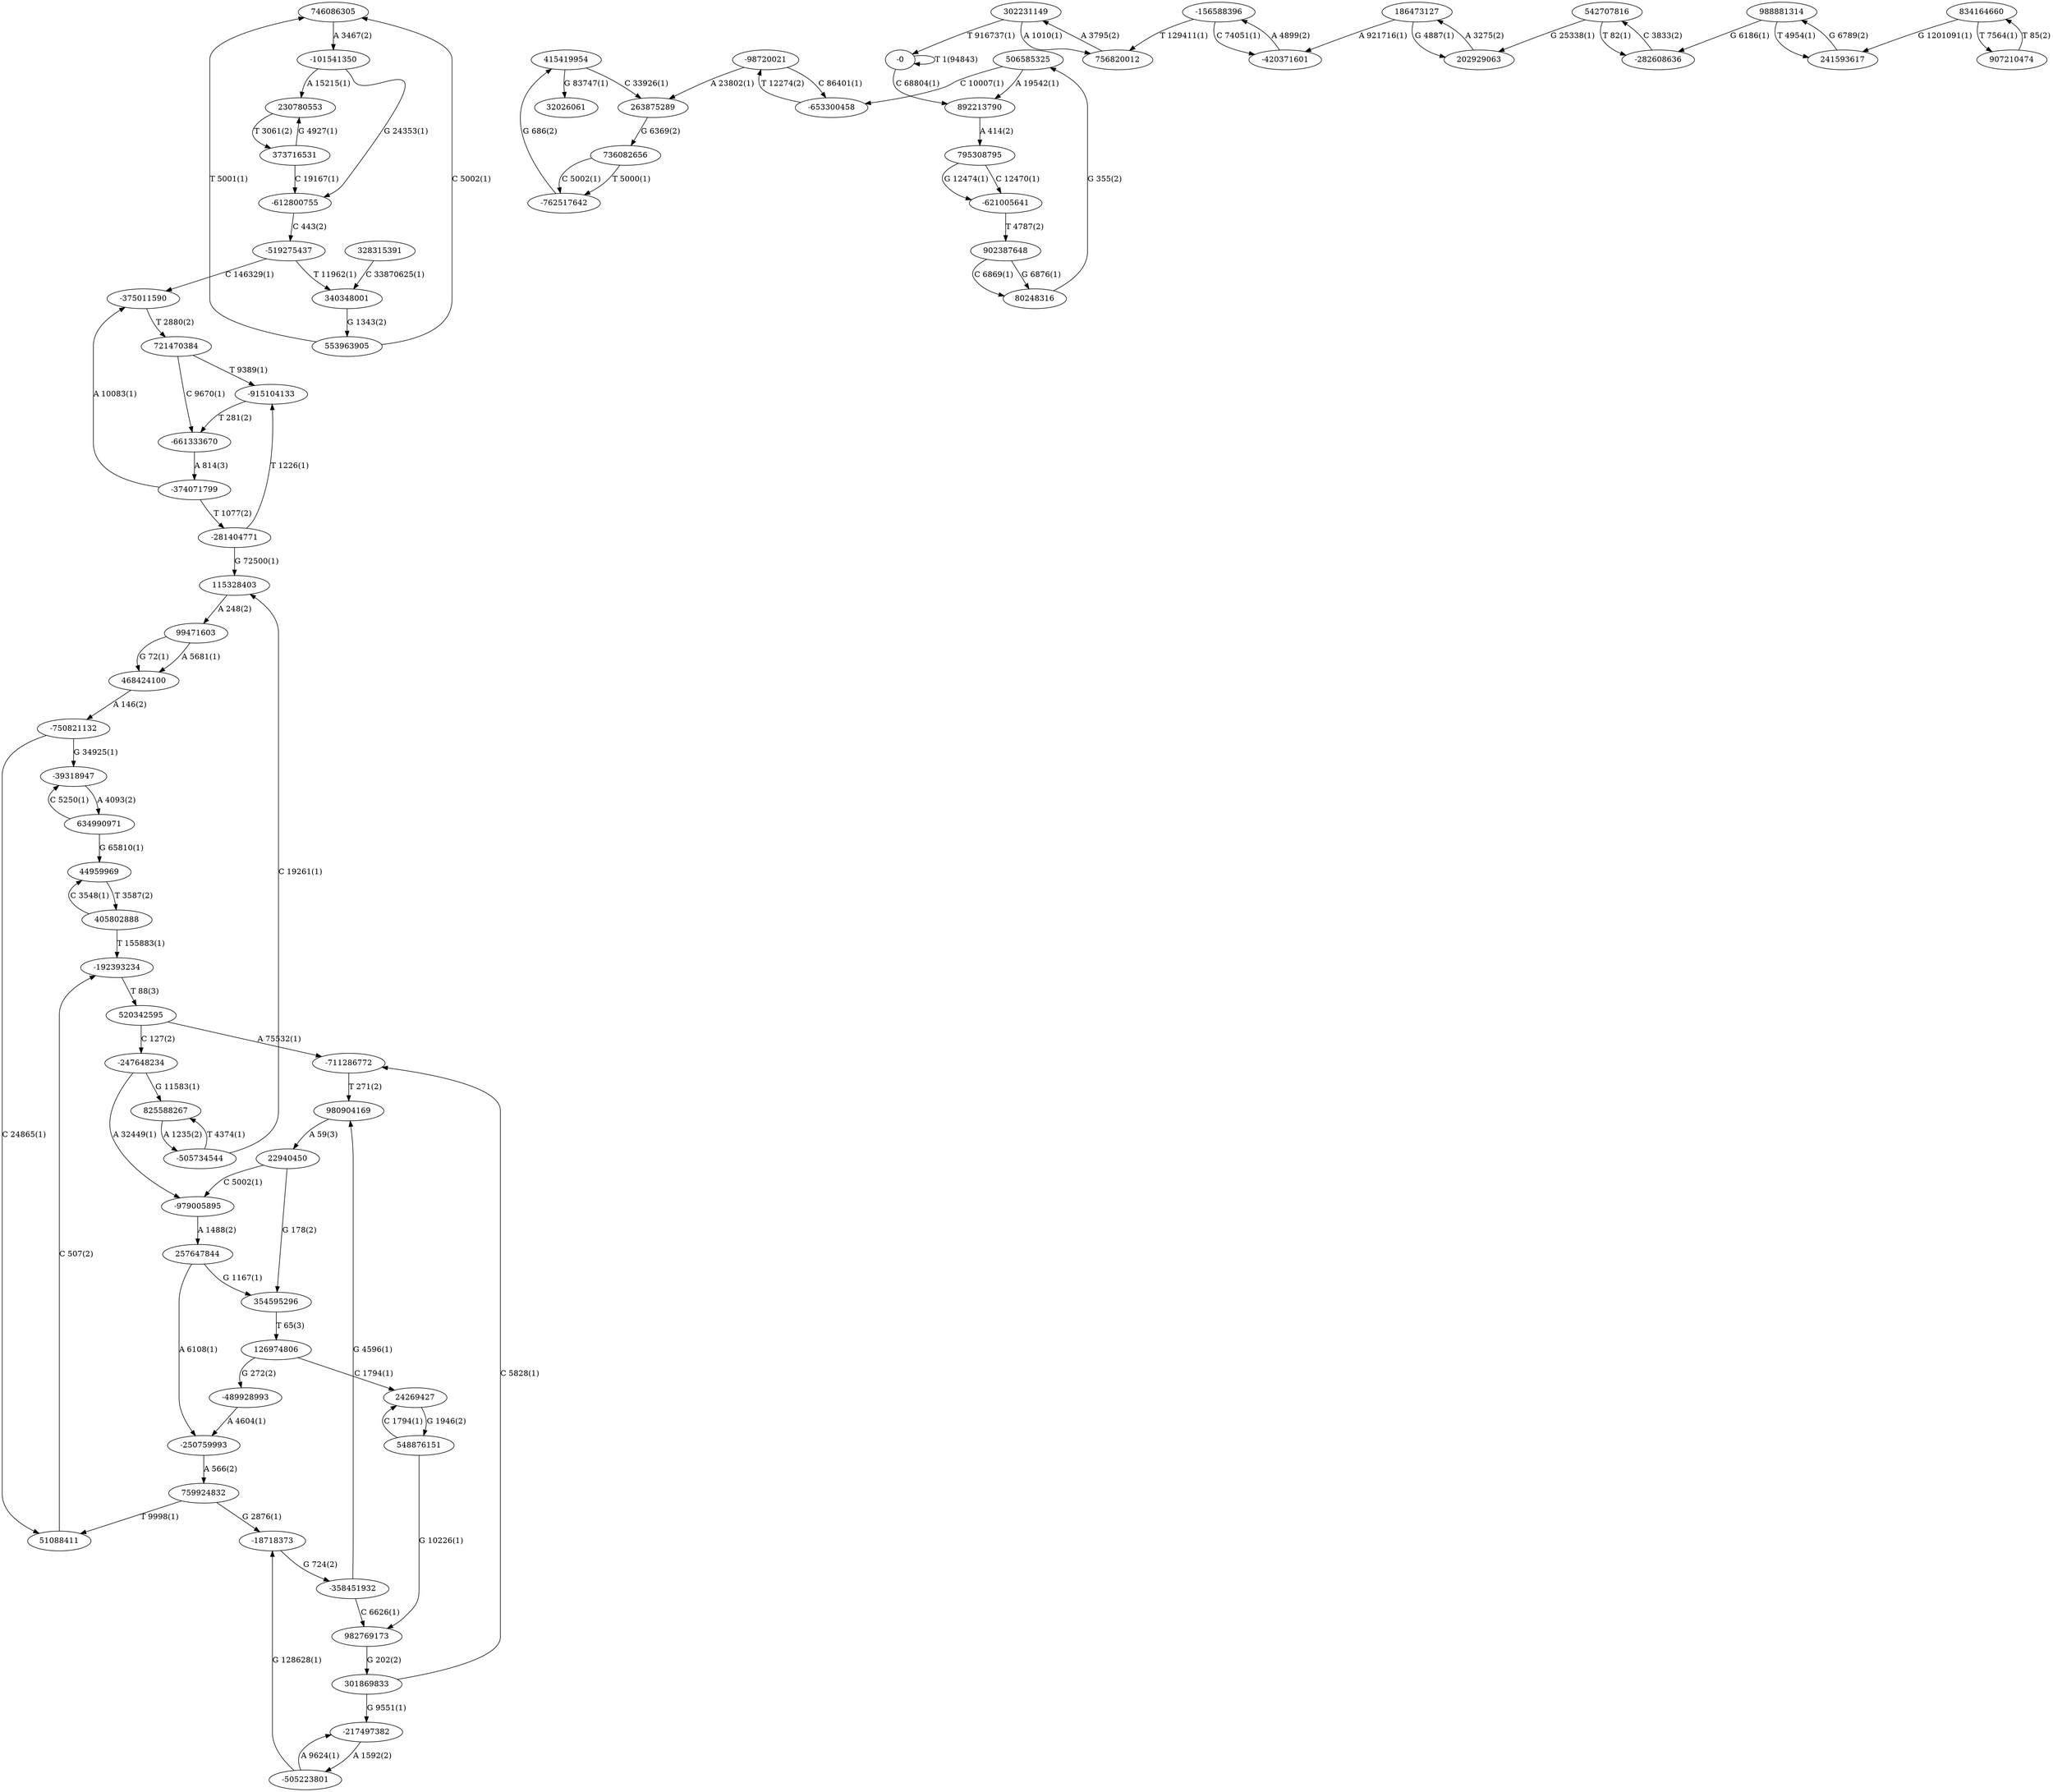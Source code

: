 digraph {
	graph [nodesep=0.5];
		746086305	[fillcolor=white,
			style=filled];
		-101541350	[fillcolor=white,
			style=filled];
		746086305 -> -101541350	[color=black,
			label="A 3467(2)"];
		32026061	[fillcolor=white,
			style=filled];
		186473127	[fillcolor=white,
			style=filled];
		-420371601	[fillcolor=white,
			style=filled];
		186473127 -> -420371601	[color=black,
			label="A 921716(1)"];
		202929063	[fillcolor=white,
			style=filled];
		186473127 -> 202929063	[color=black,
			label="G 4887(1)"];
		-519275437	[fillcolor=white,
			style=filled];
		-375011590	[fillcolor=white,
			style=filled];
		-519275437 -> -375011590	[color=black,
			label="C 146329(1)"];
		340348001	[fillcolor=white,
			style=filled];
		-519275437 -> 340348001	[color=black,
			label="T 11962(1)"];
		-711286772	[fillcolor=white,
			style=filled];
		980904169	[fillcolor=white,
			style=filled];
		-711286772 -> 980904169	[color=black,
			label="T 271(2)"];
		301869833	[fillcolor=white,
			style=filled];
		301869833 -> -711286772	[color=black,
			label="C 5828(1)"];
		-217497382	[fillcolor=white,
			style=filled];
		301869833 -> -217497382	[color=black,
			label="G 9551(1)"];
		241593617	[fillcolor=white,
			style=filled];
		988881314	[fillcolor=white,
			style=filled];
		241593617 -> 988881314	[color=black,
			label="G 6789(2)"];
		-505223801	[fillcolor=white,
			style=filled];
		-217497382 -> -505223801	[color=black,
			label="A 1592(2)"];
		-18718373	[fillcolor=white,
			style=filled];
		-358451932	[fillcolor=white,
			style=filled];
		-18718373 -> -358451932	[color=black,
			label="G 724(2)"];
		-39318947	[fillcolor=white,
			style=filled];
		634990971	[fillcolor=white,
			style=filled];
		-39318947 -> 634990971	[color=black,
			label="A 4093(2)"];
		-750821132	[fillcolor=white,
			style=filled];
		-750821132 -> -39318947	[color=black,
			label="G 34925(1)"];
		51088411	[fillcolor=white,
			style=filled];
		-750821132 -> 51088411	[color=black,
			label="C 24865(1)"];
		892213790	[fillcolor=white,
			style=filled];
		795308795	[fillcolor=white,
			style=filled];
		892213790 -> 795308795	[color=black,
			label="A 414(2)"];
		-0	[fillcolor=white,
			style=filled];
		-0 -> 892213790	[color=black,
			label="C 68804(1)"];
		-0 -> -0	[color=black,
			label="T 1(94843)"];
		468424100	[fillcolor=white,
			style=filled];
		468424100 -> -750821132	[color=black,
			label="A 146(2)"];
		99471603	[fillcolor=white,
			style=filled];
		99471603 -> 468424100	[color=black,
			label="A 5681(1)"];
		99471603 -> 468424100	[color=black,
			label="G 72(1)"];
		-621005641	[fillcolor=white,
			style=filled];
		902387648	[fillcolor=white,
			style=filled];
		-621005641 -> 902387648	[color=black,
			label="T 4787(2)"];
		795308795 -> -621005641	[color=black,
			label="G 12474(1)"];
		795308795 -> -621005641	[color=black,
			label="C 12470(1)"];
		405802888	[fillcolor=white,
			style=filled];
		-192393234	[fillcolor=white,
			style=filled];
		405802888 -> -192393234	[color=black,
			label="T 155883(1)"];
		44959969	[fillcolor=white,
			style=filled];
		405802888 -> 44959969	[color=black,
			label="C 3548(1)"];
		988881314 -> 241593617	[color=black,
			label="T 4954(1)"];
		-282608636	[fillcolor=white,
			style=filled];
		988881314 -> -282608636	[color=black,
			label="G 6186(1)"];
		373716531	[fillcolor=white,
			style=filled];
		230780553	[fillcolor=white,
			style=filled];
		373716531 -> 230780553	[color=black,
			label="G 4927(1)"];
		-612800755	[fillcolor=white,
			style=filled];
		373716531 -> -612800755	[color=black,
			label="C 19167(1)"];
		721470384	[fillcolor=white,
			style=filled];
		-375011590 -> 721470384	[color=black,
			label="T 2880(2)"];
		-915104133	[fillcolor=white,
			style=filled];
		721470384 -> -915104133	[color=black,
			label="T 9389(1)"];
		-661333670	[fillcolor=white,
			style=filled];
		721470384 -> -661333670	[color=black,
			label="C 9670(1)"];
		634990971 -> -39318947	[color=black,
			label="C 5250(1)"];
		634990971 -> 44959969	[color=black,
			label="G 65810(1)"];
		542707816	[fillcolor=white,
			style=filled];
		-282608636 -> 542707816	[color=black,
			label="C 3833(2)"];
		-489928993	[fillcolor=white,
			style=filled];
		-250759993	[fillcolor=white,
			style=filled];
		-489928993 -> -250759993	[color=black,
			label="A 4604(1)"];
		907210474	[fillcolor=white,
			style=filled];
		-156588396	[fillcolor=white,
			style=filled];
		-156588396 -> -420371601	[color=black,
			label="C 74051(1)"];
		756820012	[fillcolor=white,
			style=filled];
		-156588396 -> 756820012	[color=black,
			label="T 129411(1)"];
		520342595	[fillcolor=white,
			style=filled];
		520342595 -> -711286772	[color=black,
			label="A 75532(1)"];
		-247648234	[fillcolor=white,
			style=filled];
		520342595 -> -247648234	[color=black,
			label="C 127(2)"];
		-192393234 -> 520342595	[color=black,
			label="T 88(3)"];
		-101541350 -> 230780553	[color=black,
			label="A 15215(1)"];
		-101541350 -> -612800755	[color=black,
			label="G 24353(1)"];
		759924832	[fillcolor=white,
			style=filled];
		-250759993 -> 759924832	[color=black,
			label="A 566(2)"];
		-979005895	[fillcolor=white,
			style=filled];
		257647844	[fillcolor=white,
			style=filled];
		-979005895 -> 257647844	[color=black,
			label="A 1488(2)"];
		-420371601 -> -156588396	[color=black,
			label="A 4899(2)"];
		982769173	[fillcolor=white,
			style=filled];
		-358451932 -> 982769173	[color=black,
			label="C 6626(1)"];
		-358451932 -> 980904169	[color=black,
			label="G 4596(1)"];
		825588267	[fillcolor=white,
			style=filled];
		-505734544	[fillcolor=white,
			style=filled];
		825588267 -> -505734544	[color=black,
			label="A 1235(2)"];
		-762517642	[fillcolor=white,
			style=filled];
		415419954	[fillcolor=white,
			style=filled];
		-762517642 -> 415419954	[color=black,
			label="G 686(2)"];
		230780553 -> 373716531	[color=black,
			label="T 3061(2)"];
		44959969 -> 405802888	[color=black,
			label="T 3587(2)"];
		759924832 -> -18718373	[color=black,
			label="G 2876(1)"];
		759924832 -> 51088411	[color=black,
			label="T 9998(1)"];
		22940450	[fillcolor=white,
			style=filled];
		22940450 -> -979005895	[color=black,
			label="C 5002(1)"];
		354595296	[fillcolor=white,
			style=filled];
		22940450 -> 354595296	[color=black,
			label="G 178(2)"];
		115328403	[fillcolor=white,
			style=filled];
		115328403 -> 99471603	[color=black,
			label="A 248(2)"];
		-505223801 -> -217497382	[color=black,
			label="A 9624(1)"];
		-505223801 -> -18718373	[color=black,
			label="G 128628(1)"];
		263875289	[fillcolor=white,
			style=filled];
		736082656	[fillcolor=white,
			style=filled];
		263875289 -> 736082656	[color=black,
			label="G 6369(2)"];
		982769173 -> 301869833	[color=black,
			label="G 202(2)"];
		553963905	[fillcolor=white,
			style=filled];
		340348001 -> 553963905	[color=black,
			label="G 1343(2)"];
		51088411 -> -192393234	[color=black,
			label="C 507(2)"];
		548876151	[fillcolor=white,
			style=filled];
		548876151 -> 982769173	[color=black,
			label="G 10226(1)"];
		24269427	[fillcolor=white,
			style=filled];
		548876151 -> 24269427	[color=black,
			label="C 1794(1)"];
		80248316	[fillcolor=white,
			style=filled];
		506585325	[fillcolor=white,
			style=filled];
		80248316 -> 506585325	[color=black,
			label="G 355(2)"];
		-98720021	[fillcolor=white,
			style=filled];
		-98720021 -> 263875289	[color=black,
			label="A 23802(1)"];
		-653300458	[fillcolor=white,
			style=filled];
		-98720021 -> -653300458	[color=black,
			label="C 86401(1)"];
		553963905 -> 746086305	[color=black,
			label="C 5002(1)"];
		553963905 -> 746086305	[color=black,
			label="T 5001(1)"];
		-915104133 -> -661333670	[color=black,
			label="T 281(2)"];
		-281404771	[fillcolor=white,
			style=filled];
		-281404771 -> 115328403	[color=black,
			label="G 72500(1)"];
		-281404771 -> -915104133	[color=black,
			label="T 1226(1)"];
		-612800755 -> -519275437	[color=black,
			label="C 443(2)"];
		834164660	[fillcolor=white,
			style=filled];
		834164660 -> 241593617	[color=black,
			label="G 1201091(1)"];
		834164660 -> 907210474	[color=black,
			label="T 7564(1)"];
		907210474 -> 834164660	[color=black,
			label="T 85(2)"];
		-653300458 -> -98720021	[color=black,
			label="T 12274(2)"];
		126974806	[fillcolor=white,
			style=filled];
		126974806 -> -489928993	[color=black,
			label="G 272(2)"];
		126974806 -> 24269427	[color=black,
			label="C 1794(1)"];
		354595296 -> 126974806	[color=black,
			label="T 65(3)"];
		980904169 -> 22940450	[color=black,
			label="A 59(3)"];
		-374071799	[fillcolor=white,
			style=filled];
		-661333670 -> -374071799	[color=black,
			label="A 814(3)"];
		302231149	[fillcolor=white,
			style=filled];
		302231149 -> -0	[color=black,
			label="T 916737(1)"];
		302231149 -> 756820012	[color=black,
			label="A 1010(1)"];
		756820012 -> 302231149	[color=black,
			label="A 3795(2)"];
		-505734544 -> 825588267	[color=black,
			label="T 4374(1)"];
		-505734544 -> 115328403	[color=black,
			label="C 19261(1)"];
		415419954 -> 32026061	[color=black,
			label="G 83747(1)"];
		415419954 -> 263875289	[color=black,
			label="C 33926(1)"];
		542707816 -> -282608636	[color=black,
			label="T 82(1)"];
		542707816 -> 202929063	[color=black,
			label="G 25338(1)"];
		202929063 -> 186473127	[color=black,
			label="A 3275(2)"];
		736082656 -> -762517642	[color=black,
			label="C 5002(1)"];
		736082656 -> -762517642	[color=black,
			label="T 5000(1)"];
		506585325 -> 892213790	[color=black,
			label="A 19542(1)"];
		506585325 -> -653300458	[color=black,
			label="C 10007(1)"];
		-247648234 -> -979005895	[color=black,
			label="A 32449(1)"];
		-247648234 -> 825588267	[color=black,
			label="G 11583(1)"];
		328315391	[fillcolor=white,
			style=filled];
		328315391 -> 340348001	[color=black,
			label="C 33870625(1)"];
		257647844 -> -250759993	[color=black,
			label="A 6108(1)"];
		257647844 -> 354595296	[color=black,
			label="G 1167(1)"];
		902387648 -> 80248316	[color=black,
			label="G 6876(1)"];
		902387648 -> 80248316	[color=black,
			label="C 6869(1)"];
		-374071799 -> -375011590	[color=black,
			label="A 10083(1)"];
		-374071799 -> -281404771	[color=black,
			label="T 1077(2)"];
		24269427 -> 548876151	[color=black,
			label="G 1946(2)"];
}
